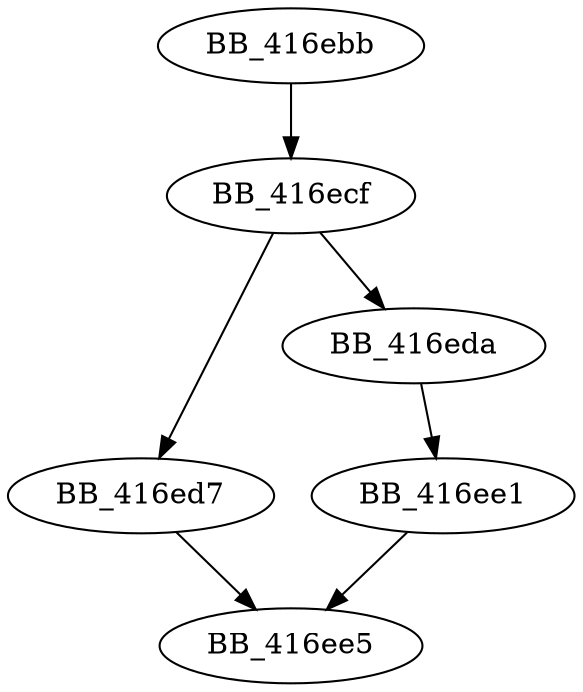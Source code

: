 DiGraph __Cnd_init{
BB_416ebb->BB_416ecf
BB_416ecf->BB_416ed7
BB_416ecf->BB_416eda
BB_416ed7->BB_416ee5
BB_416eda->BB_416ee1
BB_416ee1->BB_416ee5
}
